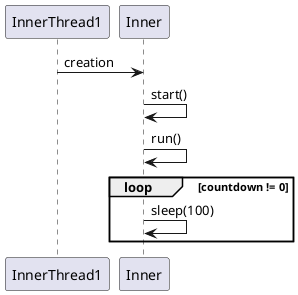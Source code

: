 @startuml innerThread1Seq
InnerThread1 -> Inner : creation
Inner -> Inner : start()
Inner -> Inner : run()
loop countdown != 0
   Inner -> Inner : sleep(100)
end

@enduml